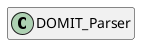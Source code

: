 @startuml
set namespaceSeparator \\
hide members
hide << alias >> circle

class DOMIT_Parser
@enduml

